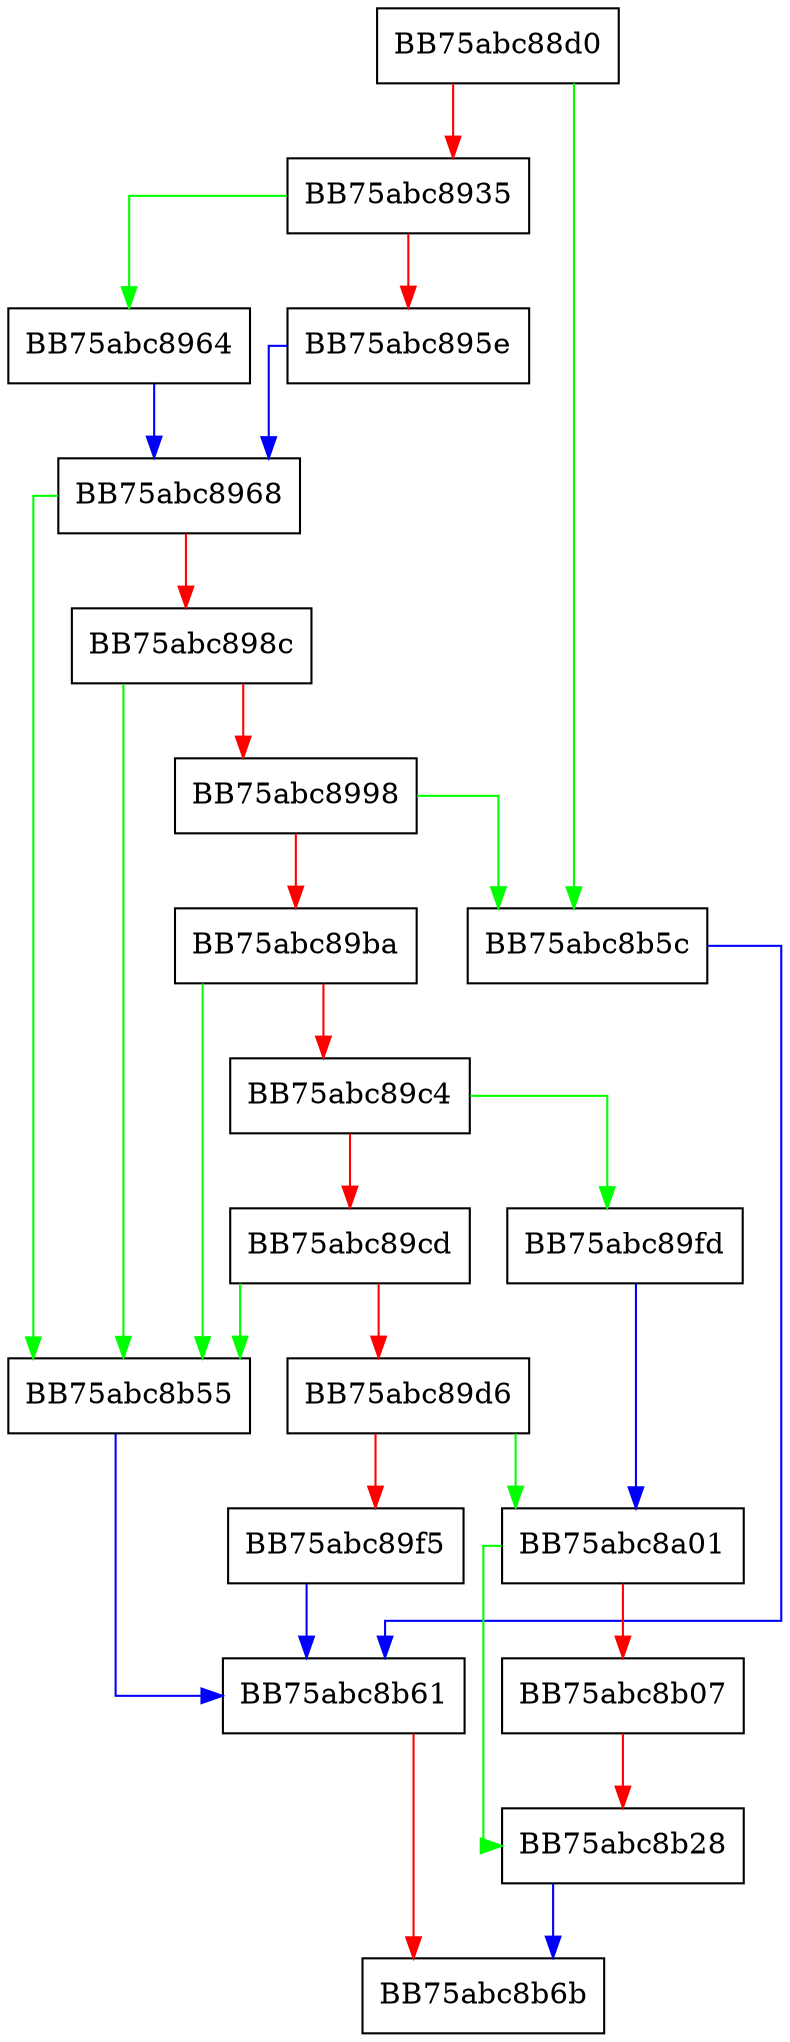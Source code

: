 digraph encdec_runpack {
  node [shape="box"];
  graph [splines=ortho];
  BB75abc88d0 -> BB75abc8b5c [color="green"];
  BB75abc88d0 -> BB75abc8935 [color="red"];
  BB75abc8935 -> BB75abc8964 [color="green"];
  BB75abc8935 -> BB75abc895e [color="red"];
  BB75abc895e -> BB75abc8968 [color="blue"];
  BB75abc8964 -> BB75abc8968 [color="blue"];
  BB75abc8968 -> BB75abc8b55 [color="green"];
  BB75abc8968 -> BB75abc898c [color="red"];
  BB75abc898c -> BB75abc8b55 [color="green"];
  BB75abc898c -> BB75abc8998 [color="red"];
  BB75abc8998 -> BB75abc8b5c [color="green"];
  BB75abc8998 -> BB75abc89ba [color="red"];
  BB75abc89ba -> BB75abc8b55 [color="green"];
  BB75abc89ba -> BB75abc89c4 [color="red"];
  BB75abc89c4 -> BB75abc89fd [color="green"];
  BB75abc89c4 -> BB75abc89cd [color="red"];
  BB75abc89cd -> BB75abc8b55 [color="green"];
  BB75abc89cd -> BB75abc89d6 [color="red"];
  BB75abc89d6 -> BB75abc8a01 [color="green"];
  BB75abc89d6 -> BB75abc89f5 [color="red"];
  BB75abc89f5 -> BB75abc8b61 [color="blue"];
  BB75abc89fd -> BB75abc8a01 [color="blue"];
  BB75abc8a01 -> BB75abc8b28 [color="green"];
  BB75abc8a01 -> BB75abc8b07 [color="red"];
  BB75abc8b07 -> BB75abc8b28 [color="red"];
  BB75abc8b28 -> BB75abc8b6b [color="blue"];
  BB75abc8b55 -> BB75abc8b61 [color="blue"];
  BB75abc8b5c -> BB75abc8b61 [color="blue"];
  BB75abc8b61 -> BB75abc8b6b [color="red"];
}